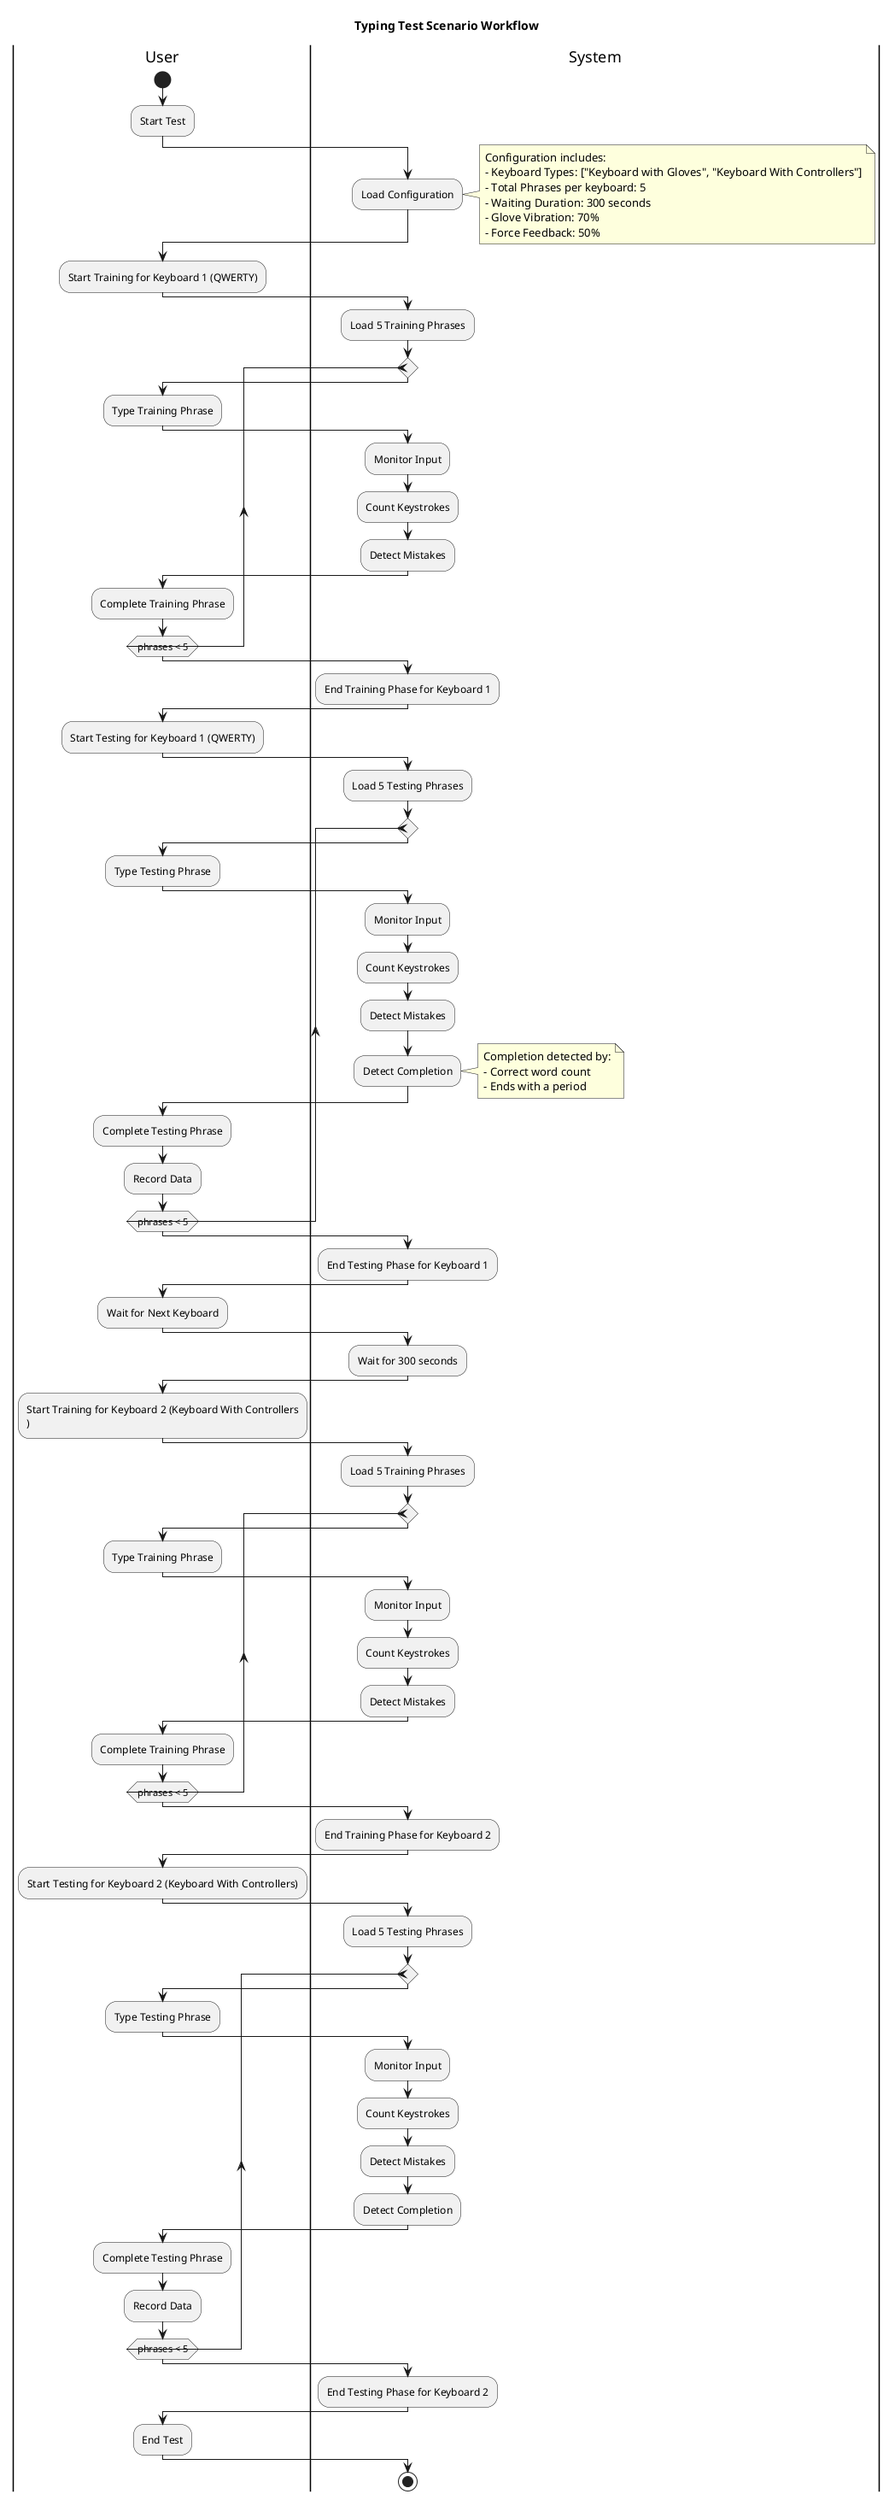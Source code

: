 @startuml

title Typing Test Scenario Workflow

|User|
start
:Start Test;

|System|
:Load Configuration;
note right
Configuration includes:
- Keyboard Types: ["Keyboard with Gloves", "Keyboard With Controllers"]
- Total Phrases per keyboard: 5
- Waiting Duration: 300 seconds
- Glove Vibration: 70%
- Force Feedback: 50%
end note

|User|
:Start Training for Keyboard 1 (QWERTY);
|System|
:Load 5 Training Phrases;

repeat
|User|
:Type Training Phrase;
|System|
:Monitor Input;
:Count Keystrokes;
:Detect Mistakes;
|User|
:Complete Training Phrase;
repeat while (phrases < 5)

|System|
:End Training Phase for Keyboard 1;

|User|
:Start Testing for Keyboard 1 (QWERTY);
|System|
:Load 5 Testing Phrases;

repeat
|User|
:Type Testing Phrase;
|System|
:Monitor Input;
:Count Keystrokes;
:Detect Mistakes;
|System|
:Detect Completion;
note right
Completion detected by:
- Correct word count
- Ends with a period
end note
|User|
:Complete Testing Phrase;
:Record Data;

repeat while (phrases < 5)

|System|
:End Testing Phase for Keyboard 1;

|User|
:Wait for Next Keyboard;
|System|
:Wait for 300 seconds;

|User|
:Start Training for Keyboard 2 (Keyboard With Controllers
);
|System|
:Load 5 Training Phrases;

repeat
|User|
:Type Training Phrase;
|System|
:Monitor Input;
:Count Keystrokes;
:Detect Mistakes;
|User|
:Complete Training Phrase;
repeat while (phrases < 5)

|System|
:End Training Phase for Keyboard 2;

|User|
:Start Testing for Keyboard 2 (Keyboard With Controllers);
|System|
:Load 5 Testing Phrases;

repeat
|User|
:Type Testing Phrase;
|System|
:Monitor Input;
:Count Keystrokes;
:Detect Mistakes;
|System|
:Detect Completion;

|User|
:Complete Testing Phrase;
:Record Data;

repeat while (phrases < 5)

|System|
:End Testing Phase for Keyboard 2;

|User|
:End Test;
|System|

stop

@enduml
